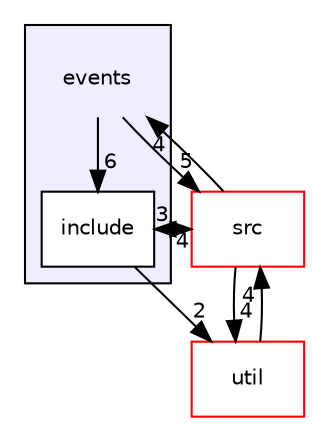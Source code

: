 digraph "events" {
  compound=true
  node [ fontsize="10", fontname="Helvetica"];
  edge [ labelfontsize="10", labelfontname="Helvetica"];
  subgraph clusterdir_7d604191edc08013a26f918aa8ef79ad {
    graph [ bgcolor="#eeeeff", pencolor="black", label="" URL="dir_7d604191edc08013a26f918aa8ef79ad.html"];
    dir_7d604191edc08013a26f918aa8ef79ad [shape=plaintext label="events"];
    dir_5ba165ccf1070c73e131dc4926949605 [shape=box label="include" color="black" fillcolor="white" style="filled" URL="dir_5ba165ccf1070c73e131dc4926949605.html"];
  }
  dir_68267d1309a1af8e8297ef4c3efbcdba [shape=box label="src" fillcolor="white" style="filled" color="red" URL="dir_68267d1309a1af8e8297ef4c3efbcdba.html"];
  dir_23ec12649285f9fabf3a6b7380226c28 [shape=box label="util" fillcolor="white" style="filled" color="red" URL="dir_23ec12649285f9fabf3a6b7380226c28.html"];
  dir_68267d1309a1af8e8297ef4c3efbcdba->dir_23ec12649285f9fabf3a6b7380226c28 [headlabel="4", labeldistance=1.5 headhref="dir_000020_000028.html"];
  dir_68267d1309a1af8e8297ef4c3efbcdba->dir_7d604191edc08013a26f918aa8ef79ad [headlabel="4", labeldistance=1.5 headhref="dir_000020_000016.html"];
  dir_68267d1309a1af8e8297ef4c3efbcdba->dir_5ba165ccf1070c73e131dc4926949605 [headlabel="4", labeldistance=1.5 headhref="dir_000020_000018.html"];
  dir_23ec12649285f9fabf3a6b7380226c28->dir_68267d1309a1af8e8297ef4c3efbcdba [headlabel="4", labeldistance=1.5 headhref="dir_000028_000020.html"];
  dir_7d604191edc08013a26f918aa8ef79ad->dir_68267d1309a1af8e8297ef4c3efbcdba [headlabel="5", labeldistance=1.5 headhref="dir_000016_000020.html"];
  dir_7d604191edc08013a26f918aa8ef79ad->dir_5ba165ccf1070c73e131dc4926949605 [headlabel="6", labeldistance=1.5 headhref="dir_000016_000018.html"];
  dir_5ba165ccf1070c73e131dc4926949605->dir_68267d1309a1af8e8297ef4c3efbcdba [headlabel="3", labeldistance=1.5 headhref="dir_000018_000020.html"];
  dir_5ba165ccf1070c73e131dc4926949605->dir_23ec12649285f9fabf3a6b7380226c28 [headlabel="2", labeldistance=1.5 headhref="dir_000018_000028.html"];
}
